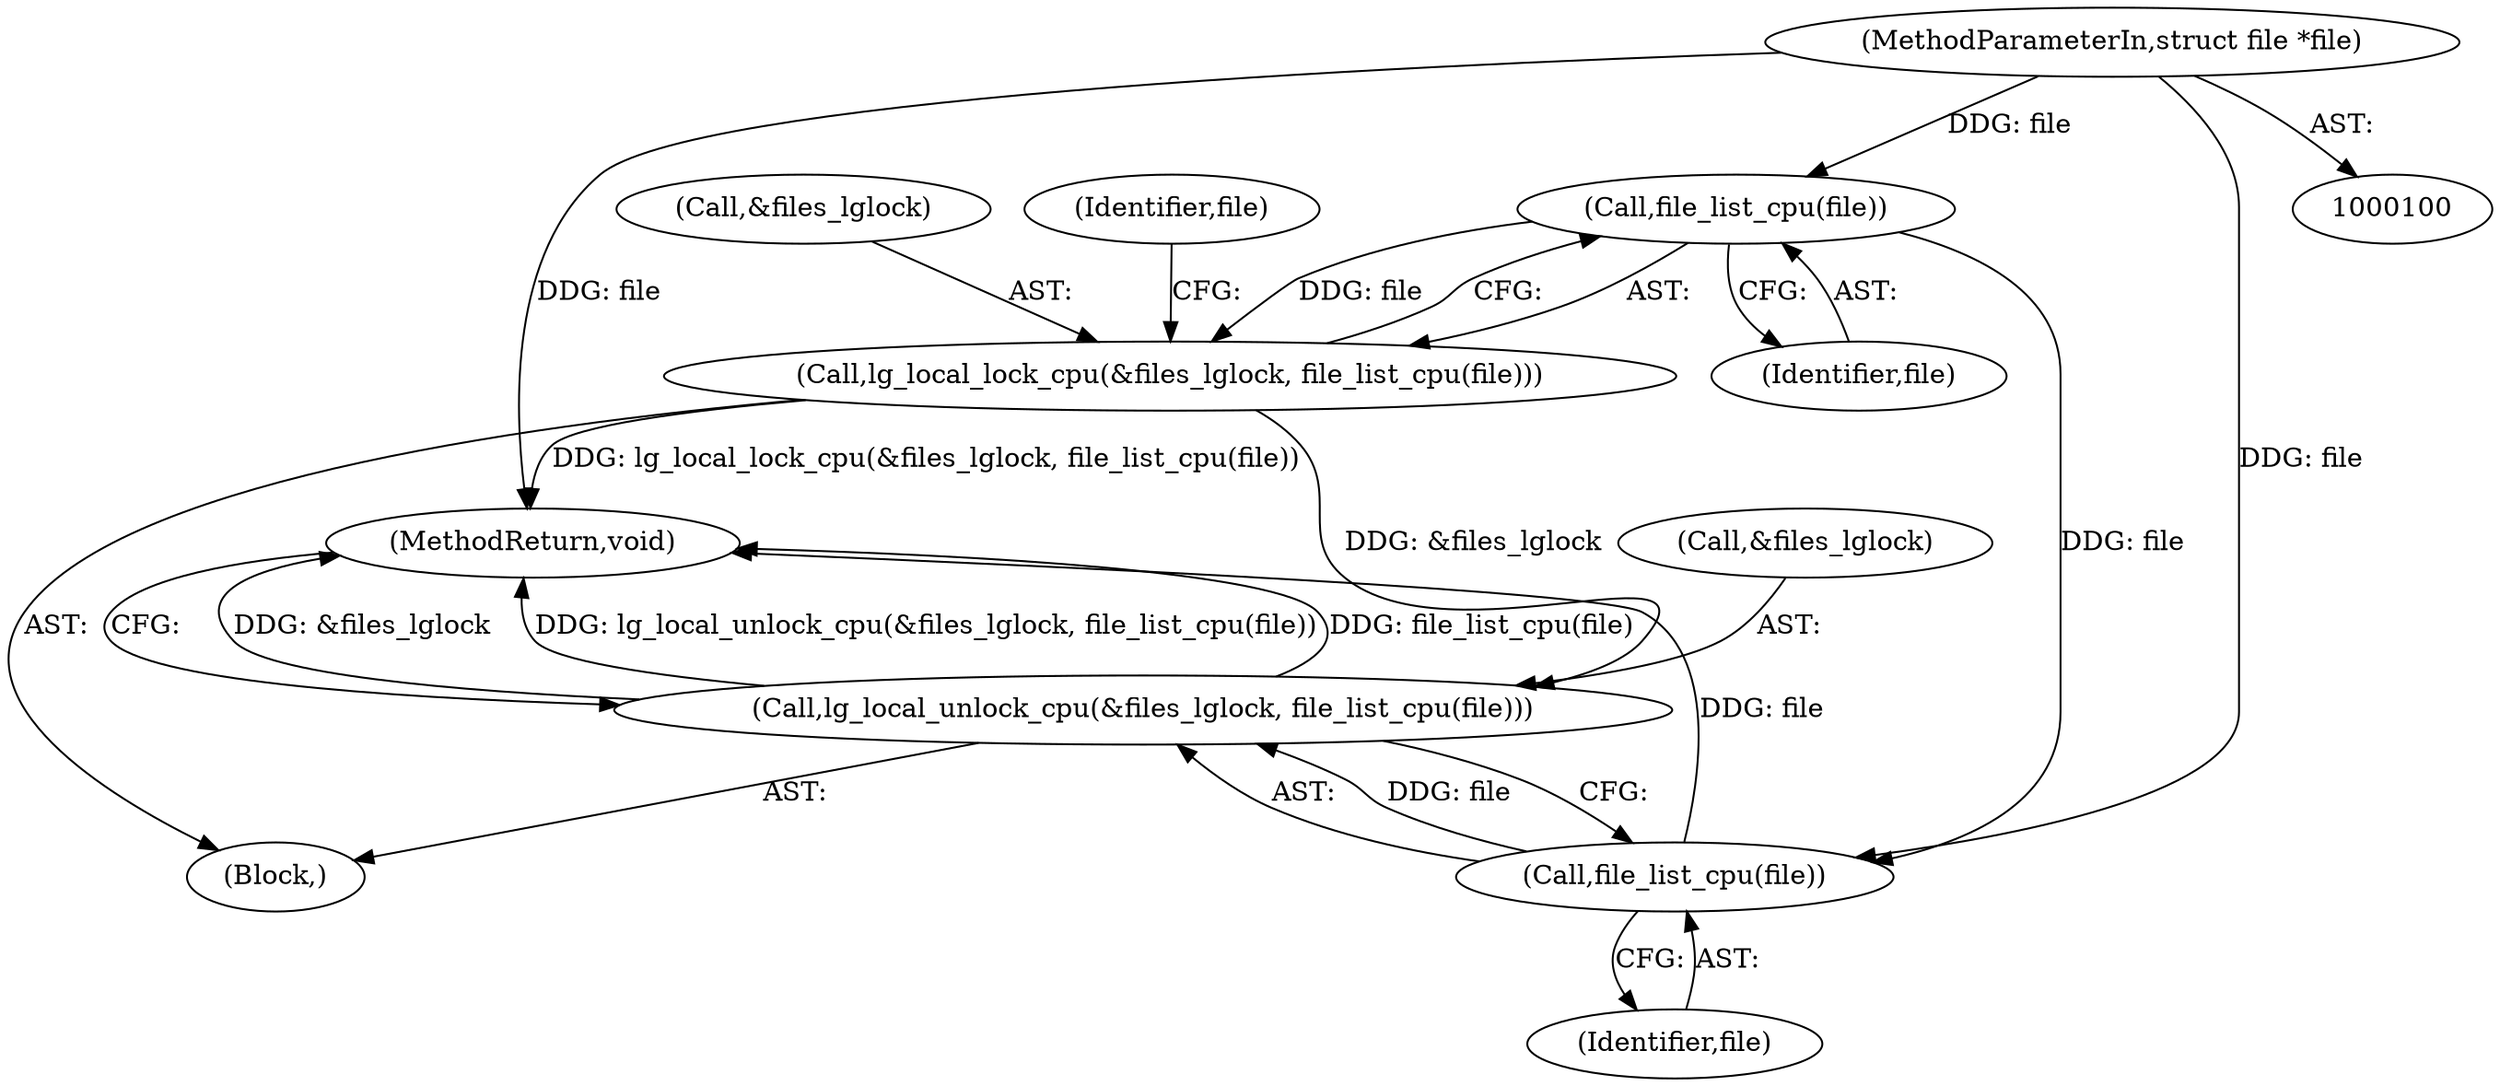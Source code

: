 digraph "1_linux_eee5cc2702929fd41cce28058dc6d6717f723f87_3@pointer" {
"1000101" [label="(MethodParameterIn,struct file *file)"];
"1000116" [label="(Call,file_list_cpu(file))"];
"1000113" [label="(Call,lg_local_lock_cpu(&files_lglock, file_list_cpu(file)))"];
"1000125" [label="(Call,lg_local_unlock_cpu(&files_lglock, file_list_cpu(file)))"];
"1000128" [label="(Call,file_list_cpu(file))"];
"1000117" [label="(Identifier,file)"];
"1000116" [label="(Call,file_list_cpu(file))"];
"1000112" [label="(Block,)"];
"1000114" [label="(Call,&files_lglock)"];
"1000129" [label="(Identifier,file)"];
"1000122" [label="(Identifier,file)"];
"1000126" [label="(Call,&files_lglock)"];
"1000101" [label="(MethodParameterIn,struct file *file)"];
"1000125" [label="(Call,lg_local_unlock_cpu(&files_lglock, file_list_cpu(file)))"];
"1000113" [label="(Call,lg_local_lock_cpu(&files_lglock, file_list_cpu(file)))"];
"1000130" [label="(MethodReturn,void)"];
"1000128" [label="(Call,file_list_cpu(file))"];
"1000101" -> "1000100"  [label="AST: "];
"1000101" -> "1000130"  [label="DDG: file"];
"1000101" -> "1000116"  [label="DDG: file"];
"1000101" -> "1000128"  [label="DDG: file"];
"1000116" -> "1000113"  [label="AST: "];
"1000116" -> "1000117"  [label="CFG: "];
"1000117" -> "1000116"  [label="AST: "];
"1000113" -> "1000116"  [label="CFG: "];
"1000116" -> "1000113"  [label="DDG: file"];
"1000116" -> "1000128"  [label="DDG: file"];
"1000113" -> "1000112"  [label="AST: "];
"1000114" -> "1000113"  [label="AST: "];
"1000122" -> "1000113"  [label="CFG: "];
"1000113" -> "1000130"  [label="DDG: lg_local_lock_cpu(&files_lglock, file_list_cpu(file))"];
"1000113" -> "1000125"  [label="DDG: &files_lglock"];
"1000125" -> "1000112"  [label="AST: "];
"1000125" -> "1000128"  [label="CFG: "];
"1000126" -> "1000125"  [label="AST: "];
"1000128" -> "1000125"  [label="AST: "];
"1000130" -> "1000125"  [label="CFG: "];
"1000125" -> "1000130"  [label="DDG: &files_lglock"];
"1000125" -> "1000130"  [label="DDG: lg_local_unlock_cpu(&files_lglock, file_list_cpu(file))"];
"1000125" -> "1000130"  [label="DDG: file_list_cpu(file)"];
"1000128" -> "1000125"  [label="DDG: file"];
"1000128" -> "1000129"  [label="CFG: "];
"1000129" -> "1000128"  [label="AST: "];
"1000128" -> "1000130"  [label="DDG: file"];
}
